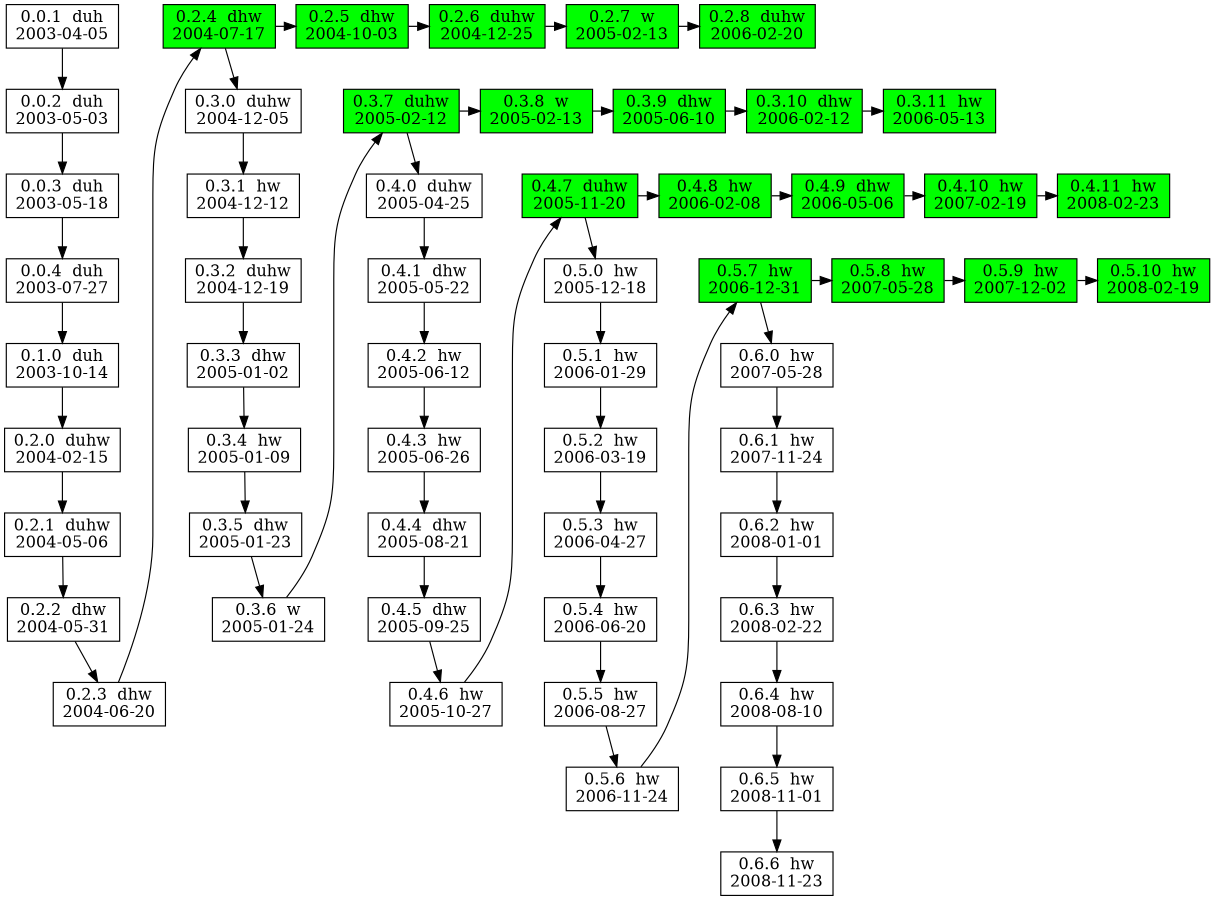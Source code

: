 digraph versions {
	size="10,6"
#	rankdir=LR

# development releases

	node [shape=box]
	v001 [label="0.0.1  duh\n2003-04-05"]
	v002 [label="0.0.2  duh\n2003-05-03"]
	v003 [label="0.0.3  duh\n2003-05-18"]
	v004 [label="0.0.4  duh\n2003-07-27"]
	v010 [label="0.1.0  duh\n2003-10-14"]
	v020 [label="0.2.0  duhw\n2004-02-15"]
	v021 [label="0.2.1  duhw\n2004-05-06"]
	v022 [label="0.2.2  dhw\n2004-05-31"]
	v023 [label="0.2.3  dhw\n2004-06-20"]
	v030 [label="0.3.0  duhw\n2004-12-05"]
	v031 [label="0.3.1  hw\n2004-12-12"]
	v032 [label="0.3.2  duhw\n2004-12-19"]
	v033 [label="0.3.3  dhw\n2005-01-02"]
	v034 [label="0.3.4  hw\n2005-01-09"]
	v035 [label="0.3.5  dhw\n2005-01-23"]
	v036 [label="0.3.6  w\n2005-01-24"]

	v040 [label="0.4.0  duhw\n2005-04-25"]
	v041 [label="0.4.1  dhw\n2005-05-22"]
	v042 [label="0.4.2  hw\n2005-06-12"]
	v043 [label="0.4.3  hw\n2005-06-26"]
	v044 [label="0.4.4  dhw\n2005-08-21"]
	v045 [label="0.4.5  dhw\n2005-09-25"]
	v046 [label="0.4.6  hw\n2005-10-27"]
	v050 [label="0.5.0  hw\n2005-12-18"]
	v051 [label="0.5.1  hw\n2006-01-29"]
	v052 [label="0.5.2  hw\n2006-03-19"]
	v053 [label="0.5.3  hw\n2006-04-27"]
	v054 [label="0.5.4  hw\n2006-06-20"]
	v055 [label="0.5.5  hw\n2006-08-27"]
	v056 [label="0.5.6  hw\n2006-11-24"]
	v060 [label="0.6.0  hw\n2007-05-28"]
	v061 [label="0.6.1  hw\n2007-11-24"]
	v062 [label="0.6.2  hw\n2008-01-01"]
	v063 [label="0.6.3  hw\n2008-02-22"]
	v064 [label="0.6.4  hw\n2008-08-10"]
	v065 [label="0.6.5  hw\n2008-11-01"]
	v066 [label="0.6.6  hw\n2008-11-23"]

# stable releases

	node [fillcolor=green style=filled]
	v024 [label="0.2.4  dhw\n2004-07-17"]
	v025 [label="0.2.5  dhw\n2004-10-03"]
	v026 [label="0.2.6  duhw\n2004-12-25"]
	v027 [label="0.2.7  w\n2005-02-13"]
	v028 [label="0.2.8  duhw\n2006-02-20"]
	v037 [label="0.3.7  duhw\n2005-02-12"]
	v038 [label="0.3.8  w\n2005-02-13"]
	v039 [label="0.3.9  dhw\n2005-06-10"]
	v0310 [label="0.3.10  dhw\n2006-02-12"]
	v0311 [label="0.3.11  hw\n2006-05-13"]
	v047 [label="0.4.7  duhw\n2005-11-20"]
	v048 [label="0.4.8  hw\n2006-02-08"]
	v049 [label="0.4.9  dhw\n2006-05-06"]
	v0410 [label="0.4.10  hw\n2007-02-19"]
	v0411 [label="0.4.11  hw\n2008-02-23"]
	v057 [label="0.5.7  hw\n2006-12-31"]
	v058 [label="0.5.8  hw\n2007-05-28"]
	v059 [label="0.5.9  hw\n2007-12-02"]
	v0510 [label="0.5.10  hw\n2008-02-19"]

# development releases

	v001 -> v002 -> v003 -> v004
	v004 -> v010 -> v020 -> v021 -> v022 -> v023 -> v024
	v024 -> v030 -> v031 -> v032 -> v033 -> v034 -> v035 -> v036 -> v037
	v037 -> v040 -> v041 -> v042 -> v043 -> v044 -> v045 -> v046 -> v047
	v047 -> v050 -> v051 -> v052 -> v053 -> v054 -> v055 -> v056 -> v057
	v057 -> v060 -> v061 -> v062 -> v063 -> v064 -> v065 -> v066

	{rank=same; v001 v024}
	{rank=same; v030 v037}
	{rank=same; v040 v047}
	{rank=same; v050 v057}
#	{rank=same; v060 v066}

# stable releases

	v024 -> v025 -> v026 -> v027 -> v028
	v037 -> v038 -> v039 -> v0310 -> v0311
	v047 -> v048 -> v049 -> v0410 -> v0411
	v057 -> v058 -> v059 -> v0510

	{rank=same; v024 v025 v026 v027 v028}
	{rank=same; v037 v038 v039 v0310 v0311}
	{rank=same; v047 v048 v049 v0410 v0411}
	{rank=same; v057 v058 v059 v0510}

#	edge [style=dashed,color=red]
#	v030 -> v036

}
